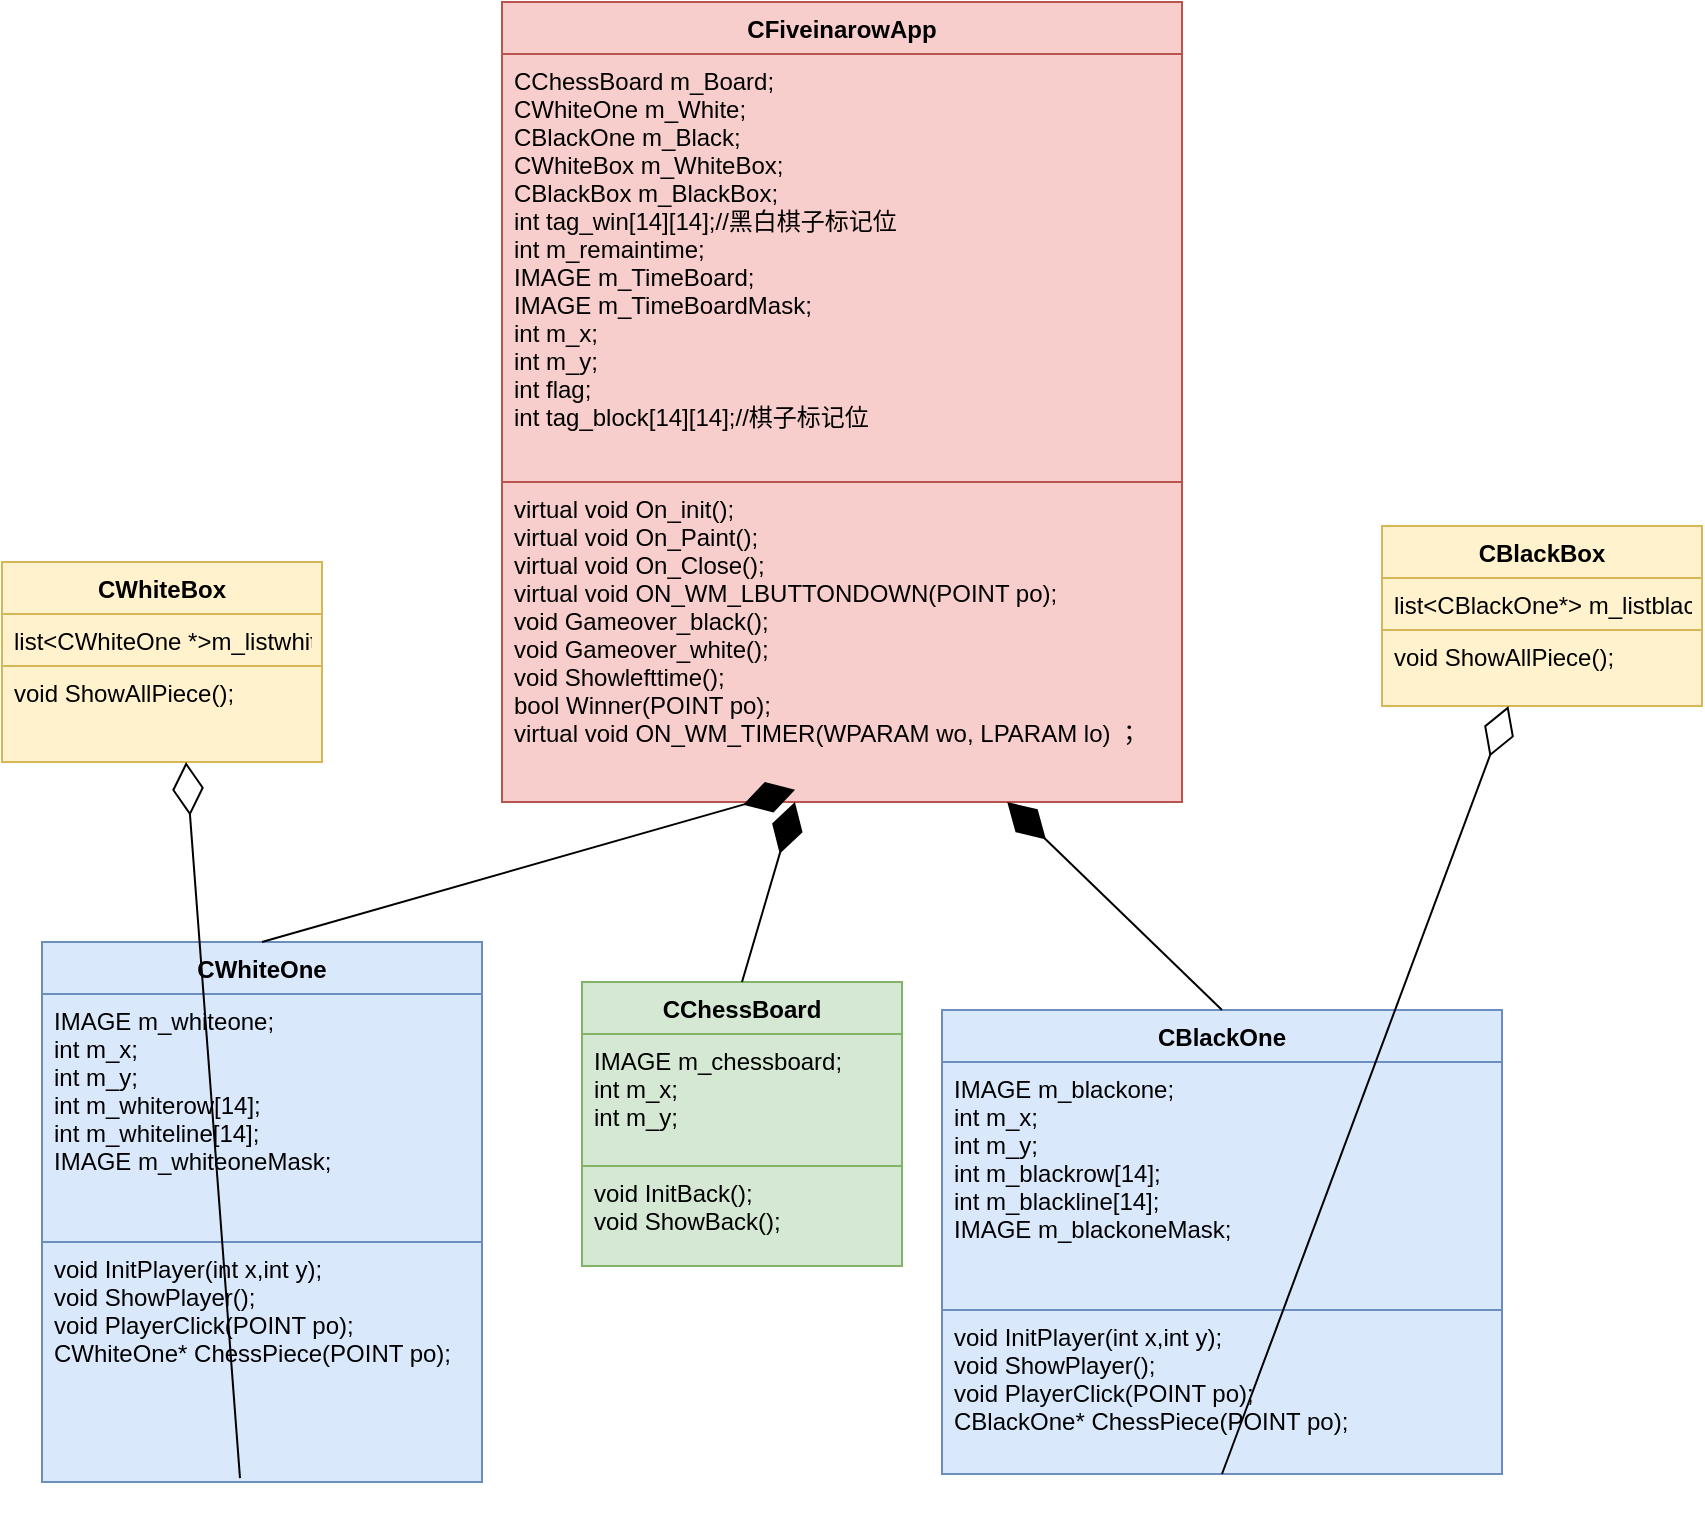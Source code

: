 <mxfile version="13.9.9" type="device"><diagram id="EPjoMbC_3i5yGQeC3z0I" name="第 1 页"><mxGraphModel dx="1086" dy="806" grid="1" gridSize="10" guides="1" tooltips="1" connect="1" arrows="1" fold="1" page="1" pageScale="1" pageWidth="827" pageHeight="1169" math="0" shadow="0"><root><mxCell id="0"/><mxCell id="1" parent="0"/><mxCell id="ct0LyDID7HDANsePFWhS-1" value="CChessBoard" style="swimlane;fontStyle=1;align=center;verticalAlign=top;childLayout=stackLayout;horizontal=1;startSize=26;horizontalStack=0;resizeParent=1;resizeParentMax=0;resizeLast=0;collapsible=1;marginBottom=0;fillColor=#d5e8d4;strokeColor=#82b366;" parent="1" vertex="1"><mxGeometry x="350" y="490" width="160" height="142" as="geometry"/></mxCell><mxCell id="ct0LyDID7HDANsePFWhS-2" value="IMAGE m_chessboard;&#10;int m_x;&#10;int m_y;" style="text;strokeColor=#82b366;fillColor=#d5e8d4;align=left;verticalAlign=top;spacingLeft=4;spacingRight=4;overflow=hidden;rotatable=0;points=[[0,0.5],[1,0.5]];portConstraint=eastwest;" parent="ct0LyDID7HDANsePFWhS-1" vertex="1"><mxGeometry y="26" width="160" height="66" as="geometry"/></mxCell><mxCell id="ct0LyDID7HDANsePFWhS-4" value="void InitBack();&#10;void ShowBack();" style="text;strokeColor=#82b366;fillColor=#d5e8d4;align=left;verticalAlign=top;spacingLeft=4;spacingRight=4;overflow=hidden;rotatable=0;points=[[0,0.5],[1,0.5]];portConstraint=eastwest;" parent="ct0LyDID7HDANsePFWhS-1" vertex="1"><mxGeometry y="92" width="160" height="50" as="geometry"/></mxCell><mxCell id="ct0LyDID7HDANsePFWhS-5" value="CFiveinarowApp" style="swimlane;fontStyle=1;align=center;verticalAlign=top;childLayout=stackLayout;horizontal=1;startSize=26;horizontalStack=0;resizeParent=1;resizeParentMax=0;resizeLast=0;collapsible=1;marginBottom=0;fillColor=#f8cecc;strokeColor=#b85450;" parent="1" vertex="1"><mxGeometry x="310" width="340" height="400" as="geometry"/></mxCell><mxCell id="ct0LyDID7HDANsePFWhS-6" value="CChessBoard m_Board;&#10;&#9;CWhiteOne m_White;&#10;&#9;CBlackOne m_Black;&#10;&#9;CWhiteBox m_WhiteBox;&#10;&#9;CBlackBox m_BlackBox;&#10;&#9;int tag_win[14][14];//黑白棋子标记位&#10;&#9;int m_remaintime;&#10;&#9;IMAGE m_TimeBoard;&#10;&#9;IMAGE m_TimeBoardMask;&#10;&#9;int m_x;&#10;&#9;int m_y;&#10;&#9;int flag;&#10;&#9;int tag_block[14][14];//棋子标记位" style="text;strokeColor=#b85450;fillColor=#f8cecc;align=left;verticalAlign=top;spacingLeft=4;spacingRight=4;overflow=hidden;rotatable=0;points=[[0,0.5],[1,0.5]];portConstraint=eastwest;" parent="ct0LyDID7HDANsePFWhS-5" vertex="1"><mxGeometry y="26" width="340" height="214" as="geometry"/></mxCell><mxCell id="ct0LyDID7HDANsePFWhS-8" value="virtual void On_init();&#10;&#9;virtual void On_Paint();&#10;&#9;virtual void On_Close();&#10;&#9;virtual void ON_WM_LBUTTONDOWN(POINT po);&#10;&#9;void Gameover_black();&#10;&#9;void Gameover_white();&#10;&#9;void Showlefttime();&#10;&#9;bool Winner(POINT po);&#10;&#9;virtual void ON_WM_TIMER(WPARAM wo, LPARAM lo) ；" style="text;strokeColor=#b85450;fillColor=#f8cecc;align=left;verticalAlign=top;spacingLeft=4;spacingRight=4;overflow=hidden;rotatable=0;points=[[0,0.5],[1,0.5]];portConstraint=eastwest;" parent="ct0LyDID7HDANsePFWhS-5" vertex="1"><mxGeometry y="240" width="340" height="160" as="geometry"/></mxCell><mxCell id="ct0LyDID7HDANsePFWhS-9" value="CWhiteOne" style="swimlane;fontStyle=1;align=center;verticalAlign=top;childLayout=stackLayout;horizontal=1;startSize=26;horizontalStack=0;resizeParent=1;resizeParentMax=0;resizeLast=0;collapsible=1;marginBottom=0;fillColor=#dae8fc;strokeColor=#6c8ebf;" parent="1" vertex="1"><mxGeometry x="80" y="470" width="220" height="270" as="geometry"/></mxCell><mxCell id="ct0LyDID7HDANsePFWhS-10" value="IMAGE m_whiteone;&#10;&#9;int m_x;&#10;&#9;int m_y;&#10;&#9;int m_whiterow[14];&#10;&#9;int m_whiteline[14];&#10;&#9;IMAGE m_whiteoneMask;" style="text;strokeColor=#6c8ebf;fillColor=#dae8fc;align=left;verticalAlign=top;spacingLeft=4;spacingRight=4;overflow=hidden;rotatable=0;points=[[0,0.5],[1,0.5]];portConstraint=eastwest;" parent="ct0LyDID7HDANsePFWhS-9" vertex="1"><mxGeometry y="26" width="220" height="124" as="geometry"/></mxCell><mxCell id="ct0LyDID7HDANsePFWhS-12" value="void InitPlayer(int x,int y);&#10;&#9;void ShowPlayer();&#10;&#9;void PlayerClick(POINT po);&#10;&#9;CWhiteOne* ChessPiece(POINT po);" style="text;strokeColor=#6c8ebf;fillColor=#dae8fc;align=left;verticalAlign=top;spacingLeft=4;spacingRight=4;overflow=hidden;rotatable=0;points=[[0,0.5],[1,0.5]];portConstraint=eastwest;" parent="ct0LyDID7HDANsePFWhS-9" vertex="1"><mxGeometry y="150" width="220" height="120" as="geometry"/></mxCell><mxCell id="ct0LyDID7HDANsePFWhS-13" value="CBlackOne" style="swimlane;fontStyle=1;align=center;verticalAlign=top;childLayout=stackLayout;horizontal=1;startSize=26;horizontalStack=0;resizeParent=1;resizeParentMax=0;resizeLast=0;collapsible=1;marginBottom=0;fillColor=#dae8fc;strokeColor=#6c8ebf;" parent="1" vertex="1"><mxGeometry x="530" y="504" width="280" height="232" as="geometry"/></mxCell><mxCell id="ct0LyDID7HDANsePFWhS-14" value="IMAGE m_blackone;&#10;&#9;int m_x;&#10;&#9;int m_y;&#10;&#9;int m_blackrow[14];&#10;&#9;int m_blackline[14];&#10;&#9;IMAGE m_blackoneMask;" style="text;strokeColor=#6c8ebf;fillColor=#dae8fc;align=left;verticalAlign=top;spacingLeft=4;spacingRight=4;overflow=hidden;rotatable=0;points=[[0,0.5],[1,0.5]];portConstraint=eastwest;" parent="ct0LyDID7HDANsePFWhS-13" vertex="1"><mxGeometry y="26" width="280" height="124" as="geometry"/></mxCell><mxCell id="ct0LyDID7HDANsePFWhS-16" value="void InitPlayer(int x,int y);&#10;&#9;void ShowPlayer();&#10;&#9;void PlayerClick(POINT po);&#10;&#9;CBlackOne* ChessPiece(POINT po);" style="text;strokeColor=#6c8ebf;fillColor=#dae8fc;align=left;verticalAlign=top;spacingLeft=4;spacingRight=4;overflow=hidden;rotatable=0;points=[[0,0.5],[1,0.5]];portConstraint=eastwest;" parent="ct0LyDID7HDANsePFWhS-13" vertex="1"><mxGeometry y="150" width="280" height="82" as="geometry"/></mxCell><mxCell id="ct0LyDID7HDANsePFWhS-17" value="" style="endArrow=diamondThin;endFill=1;endSize=24;html=1;exitX=0.5;exitY=0;exitDx=0;exitDy=0;" parent="1" source="ct0LyDID7HDANsePFWhS-1" target="ct0LyDID7HDANsePFWhS-8" edge="1"><mxGeometry width="160" relative="1" as="geometry"><mxPoint x="500" y="350" as="sourcePoint"/><mxPoint x="660" y="350" as="targetPoint"/></mxGeometry></mxCell><mxCell id="ct0LyDID7HDANsePFWhS-18" value="" style="endArrow=diamondThin;endFill=1;endSize=24;html=1;exitX=0.5;exitY=0;exitDx=0;exitDy=0;" parent="1" source="ct0LyDID7HDANsePFWhS-13" target="ct0LyDID7HDANsePFWhS-8" edge="1"><mxGeometry width="160" relative="1" as="geometry"><mxPoint x="500" y="350" as="sourcePoint"/><mxPoint x="660" y="350" as="targetPoint"/></mxGeometry></mxCell><mxCell id="ct0LyDID7HDANsePFWhS-19" value="" style="endArrow=diamondThin;endFill=1;endSize=24;html=1;exitX=0.5;exitY=0;exitDx=0;exitDy=0;entryX=0.431;entryY=0.962;entryDx=0;entryDy=0;entryPerimeter=0;" parent="1" source="ct0LyDID7HDANsePFWhS-9" target="ct0LyDID7HDANsePFWhS-8" edge="1"><mxGeometry width="160" relative="1" as="geometry"><mxPoint x="500" y="350" as="sourcePoint"/><mxPoint x="660" y="350" as="targetPoint"/></mxGeometry></mxCell><mxCell id="ct0LyDID7HDANsePFWhS-20" value="CWhiteBox" style="swimlane;fontStyle=1;align=center;verticalAlign=top;childLayout=stackLayout;horizontal=1;startSize=26;horizontalStack=0;resizeParent=1;resizeParentMax=0;resizeLast=0;collapsible=1;marginBottom=0;fillColor=#fff2cc;strokeColor=#d6b656;" parent="1" vertex="1"><mxGeometry x="60" y="280" width="160" height="100" as="geometry"/></mxCell><mxCell id="ct0LyDID7HDANsePFWhS-21" value="list&lt;CWhiteOne *&gt;m_listwhite;" style="text;strokeColor=#d6b656;fillColor=#fff2cc;align=left;verticalAlign=top;spacingLeft=4;spacingRight=4;overflow=hidden;rotatable=0;points=[[0,0.5],[1,0.5]];portConstraint=eastwest;" parent="ct0LyDID7HDANsePFWhS-20" vertex="1"><mxGeometry y="26" width="160" height="26" as="geometry"/></mxCell><mxCell id="ct0LyDID7HDANsePFWhS-23" value="void ShowAllPiece();" style="text;strokeColor=#d6b656;fillColor=#fff2cc;align=left;verticalAlign=top;spacingLeft=4;spacingRight=4;overflow=hidden;rotatable=0;points=[[0,0.5],[1,0.5]];portConstraint=eastwest;" parent="ct0LyDID7HDANsePFWhS-20" vertex="1"><mxGeometry y="52" width="160" height="48" as="geometry"/></mxCell><mxCell id="ct0LyDID7HDANsePFWhS-24" value="CBlackBox" style="swimlane;fontStyle=1;align=center;verticalAlign=top;childLayout=stackLayout;horizontal=1;startSize=26;horizontalStack=0;resizeParent=1;resizeParentMax=0;resizeLast=0;collapsible=1;marginBottom=0;fillColor=#fff2cc;strokeColor=#d6b656;" parent="1" vertex="1"><mxGeometry x="750" y="262" width="160" height="90" as="geometry"/></mxCell><mxCell id="ct0LyDID7HDANsePFWhS-25" value="list&lt;CBlackOne*&gt; m_listblack;" style="text;strokeColor=#d6b656;fillColor=#fff2cc;align=left;verticalAlign=top;spacingLeft=4;spacingRight=4;overflow=hidden;rotatable=0;points=[[0,0.5],[1,0.5]];portConstraint=eastwest;" parent="ct0LyDID7HDANsePFWhS-24" vertex="1"><mxGeometry y="26" width="160" height="26" as="geometry"/></mxCell><mxCell id="ct0LyDID7HDANsePFWhS-27" value="void ShowAllPiece();&#10;" style="text;strokeColor=#d6b656;fillColor=#fff2cc;align=left;verticalAlign=top;spacingLeft=4;spacingRight=4;overflow=hidden;rotatable=0;points=[[0,0.5],[1,0.5]];portConstraint=eastwest;" parent="ct0LyDID7HDANsePFWhS-24" vertex="1"><mxGeometry y="52" width="160" height="38" as="geometry"/></mxCell><mxCell id="ct0LyDID7HDANsePFWhS-28" value="" style="endArrow=diamondThin;endFill=0;endSize=24;html=1;exitX=0.45;exitY=0.984;exitDx=0;exitDy=0;exitPerimeter=0;entryX=0.575;entryY=1;entryDx=0;entryDy=0;entryPerimeter=0;" parent="1" source="ct0LyDID7HDANsePFWhS-12" target="ct0LyDID7HDANsePFWhS-23" edge="1"><mxGeometry width="160" relative="1" as="geometry"><mxPoint x="240" y="670" as="sourcePoint"/><mxPoint x="140" y="350" as="targetPoint"/></mxGeometry></mxCell><mxCell id="ct0LyDID7HDANsePFWhS-29" value="" style="endArrow=diamondThin;endFill=0;endSize=24;html=1;exitX=0.5;exitY=1;exitDx=0;exitDy=0;" parent="1" source="ct0LyDID7HDANsePFWhS-13" target="ct0LyDID7HDANsePFWhS-24" edge="1"><mxGeometry width="160" relative="1" as="geometry"><mxPoint x="450" y="550" as="sourcePoint"/><mxPoint x="610" y="550" as="targetPoint"/></mxGeometry></mxCell></root></mxGraphModel></diagram></mxfile>